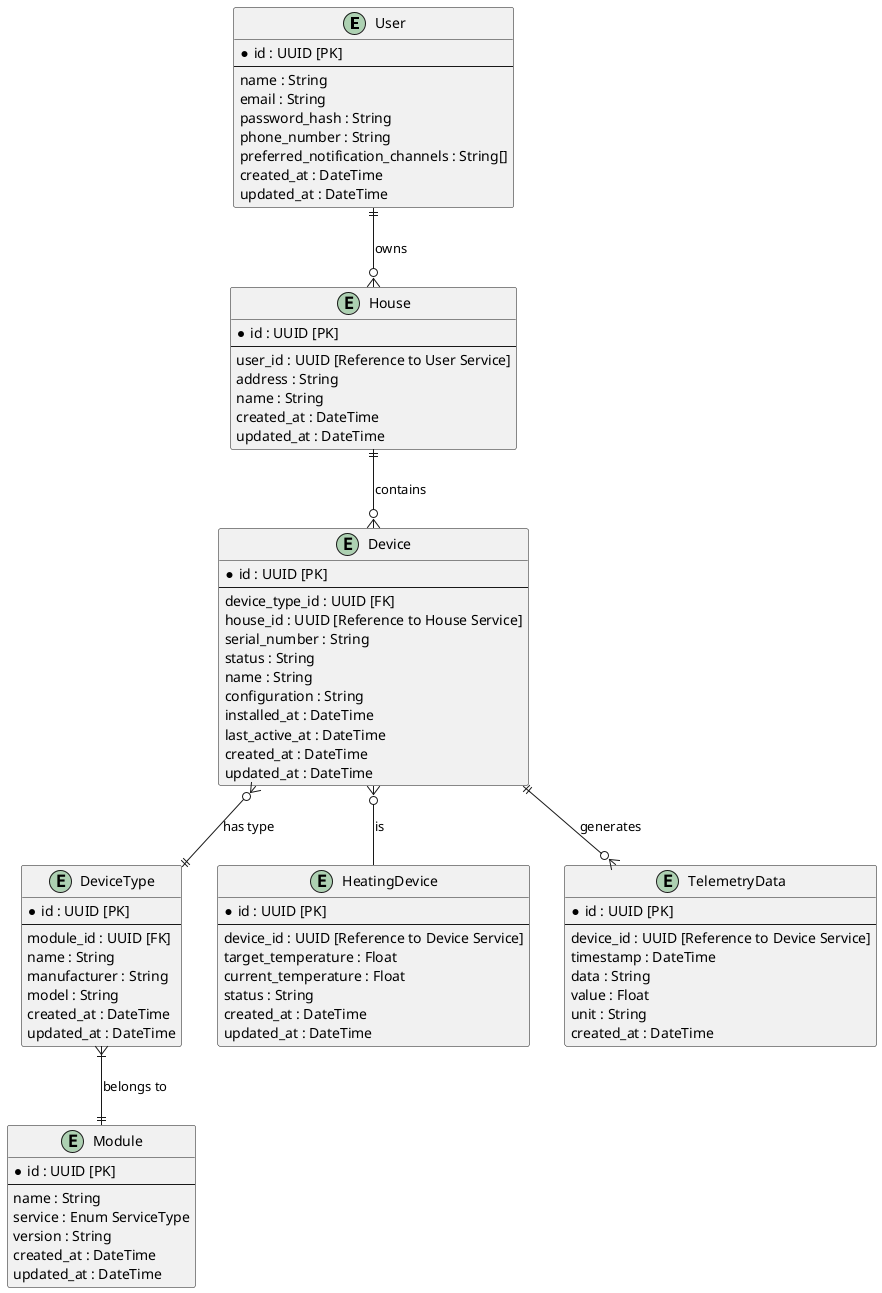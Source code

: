 @startuml er_diagram

entity "User" as User {
    * id : UUID [PK]
    --
    name : String
    email : String
    password_hash : String
    phone_number : String
    preferred_notification_channels : String[]
    created_at : DateTime
    updated_at : DateTime
}

entity "House" as House {
    * id : UUID [PK]
    --
    user_id : UUID [Reference to User Service]
    address : String
    name : String
    created_at : DateTime
    updated_at : DateTime
}

entity "Device" as Device {
    * id : UUID [PK]
    --
    device_type_id : UUID [FK]
    house_id : UUID [Reference to House Service]
    serial_number : String
    status : String
    name : String
    configuration : String
    installed_at : DateTime
    last_active_at : DateTime
    created_at : DateTime
    updated_at : DateTime
}

entity "DeviceType" as DeviceType {
    * id : UUID [PK]
    --
    module_id : UUID [FK]
    name : String
    manufacturer : String
    model : String
    created_at : DateTime
    updated_at : DateTime
}

entity "Module" as Module {
    * id : UUID [PK]
    --
    name : String
    service : Enum ServiceType
    version : String
    created_at : DateTime
    updated_at : DateTime
}

entity "HeatingDevice" as HeatingDevice {
    * id : UUID [PK]
    --
    device_id : UUID [Reference to Device Service]
    target_temperature : Float
    current_temperature : Float
    status : String
    created_at : DateTime
    updated_at : DateTime
}

entity "TelemetryData" as TelemetryData {
    * id : UUID [PK]
    --
    device_id : UUID [Reference to Device Service]
    timestamp : DateTime
    data : String
    value : Float
    unit : String
    created_at : DateTime
}

' Define relationships

User ||--o{ House : "owns"
House ||--o{ Device : "contains"
Device }o--|| DeviceType : "has type"
DeviceType }|--|| Module : "belongs to"
Device ||--o{ TelemetryData : "generates"
Device }o-- HeatingDevice : "is"

@enduml
